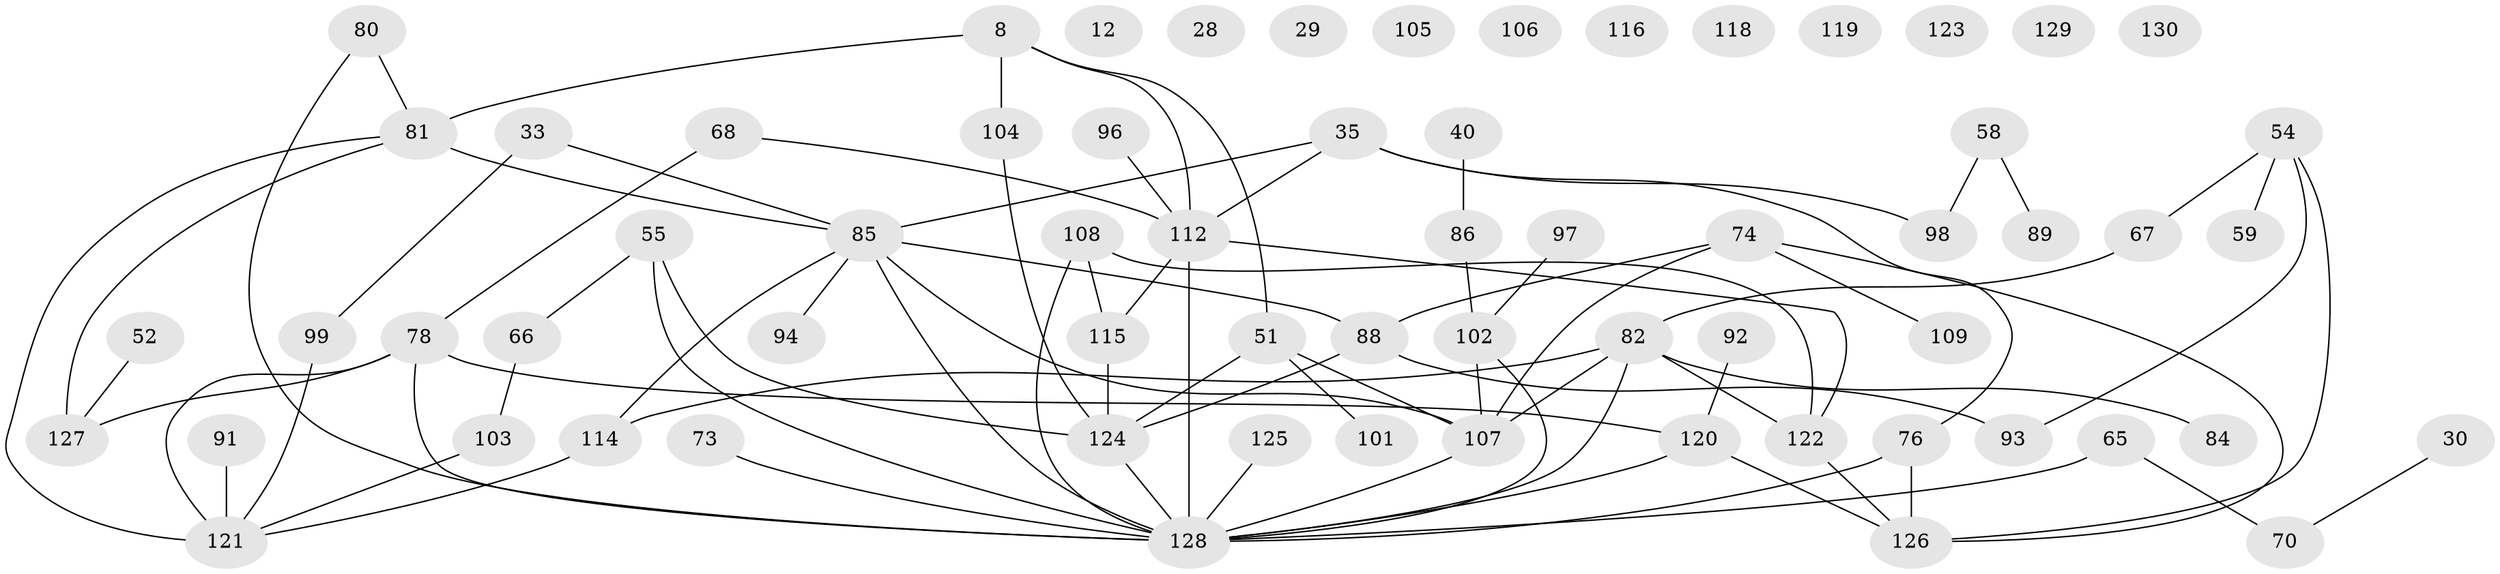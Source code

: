 // original degree distribution, {3: 0.2230769230769231, 1: 0.2, 2: 0.23076923076923078, 5: 0.1, 4: 0.13846153846153847, 0: 0.08461538461538462, 6: 0.015384615384615385, 10: 0.007692307692307693}
// Generated by graph-tools (version 1.1) at 2025/39/03/09/25 04:39:45]
// undirected, 65 vertices, 83 edges
graph export_dot {
graph [start="1"]
  node [color=gray90,style=filled];
  8;
  12;
  28;
  29;
  30;
  33 [super="+24"];
  35 [super="+34"];
  40;
  51 [super="+47"];
  52;
  54;
  55;
  58;
  59;
  65;
  66;
  67 [super="+3+57"];
  68;
  70;
  73;
  74;
  76;
  78 [super="+7+44+56"];
  80 [super="+2"];
  81 [super="+50"];
  82 [super="+1+41"];
  84;
  85 [super="+46+9"];
  86 [super="+39"];
  88 [super="+60"];
  89;
  91;
  92;
  93 [super="+13"];
  94;
  96;
  97;
  98;
  99;
  101;
  102 [super="+87"];
  103;
  104;
  105;
  106;
  107 [super="+72"];
  108 [super="+61"];
  109;
  112 [super="+62+48+95"];
  114 [super="+90+79"];
  115;
  116;
  118;
  119;
  120 [super="+15+49+53+63"];
  121 [super="+77"];
  122 [super="+21"];
  123;
  124 [super="+117+83"];
  125;
  126;
  127 [super="+110"];
  128 [super="+18+69+113+75+111"];
  129;
  130;
  8 -- 81 [weight=2];
  8 -- 104;
  8 -- 51;
  8 -- 112;
  30 -- 70;
  33 -- 85;
  33 -- 99;
  35 -- 85 [weight=2];
  35 -- 98;
  35 -- 76;
  35 -- 112;
  40 -- 86;
  51 -- 101;
  51 -- 107;
  51 -- 124;
  52 -- 127;
  54 -- 59;
  54 -- 67;
  54 -- 126;
  54 -- 93;
  55 -- 66;
  55 -- 128 [weight=2];
  55 -- 124 [weight=2];
  58 -- 89;
  58 -- 98;
  65 -- 70;
  65 -- 128;
  66 -- 103;
  67 -- 82 [weight=2];
  68 -- 78;
  68 -- 112;
  73 -- 128;
  74 -- 107;
  74 -- 109;
  74 -- 126;
  74 -- 88;
  76 -- 126;
  76 -- 128;
  78 -- 127;
  78 -- 120 [weight=2];
  78 -- 121 [weight=2];
  78 -- 128;
  80 -- 81;
  80 -- 128;
  81 -- 121;
  81 -- 85;
  81 -- 127;
  82 -- 84;
  82 -- 122 [weight=2];
  82 -- 107 [weight=2];
  82 -- 114;
  82 -- 128 [weight=2];
  85 -- 94;
  85 -- 107;
  85 -- 88;
  85 -- 114;
  85 -- 128;
  86 -- 102;
  88 -- 93;
  88 -- 124;
  91 -- 121;
  92 -- 120;
  96 -- 112;
  97 -- 102;
  99 -- 121;
  102 -- 128 [weight=2];
  102 -- 107;
  103 -- 121;
  104 -- 124;
  107 -- 128;
  108 -- 122 [weight=2];
  108 -- 115;
  108 -- 128 [weight=2];
  112 -- 122 [weight=2];
  112 -- 115;
  112 -- 128 [weight=3];
  114 -- 121;
  115 -- 124;
  120 -- 126;
  120 -- 128 [weight=2];
  122 -- 126;
  124 -- 128 [weight=2];
  125 -- 128;
}
